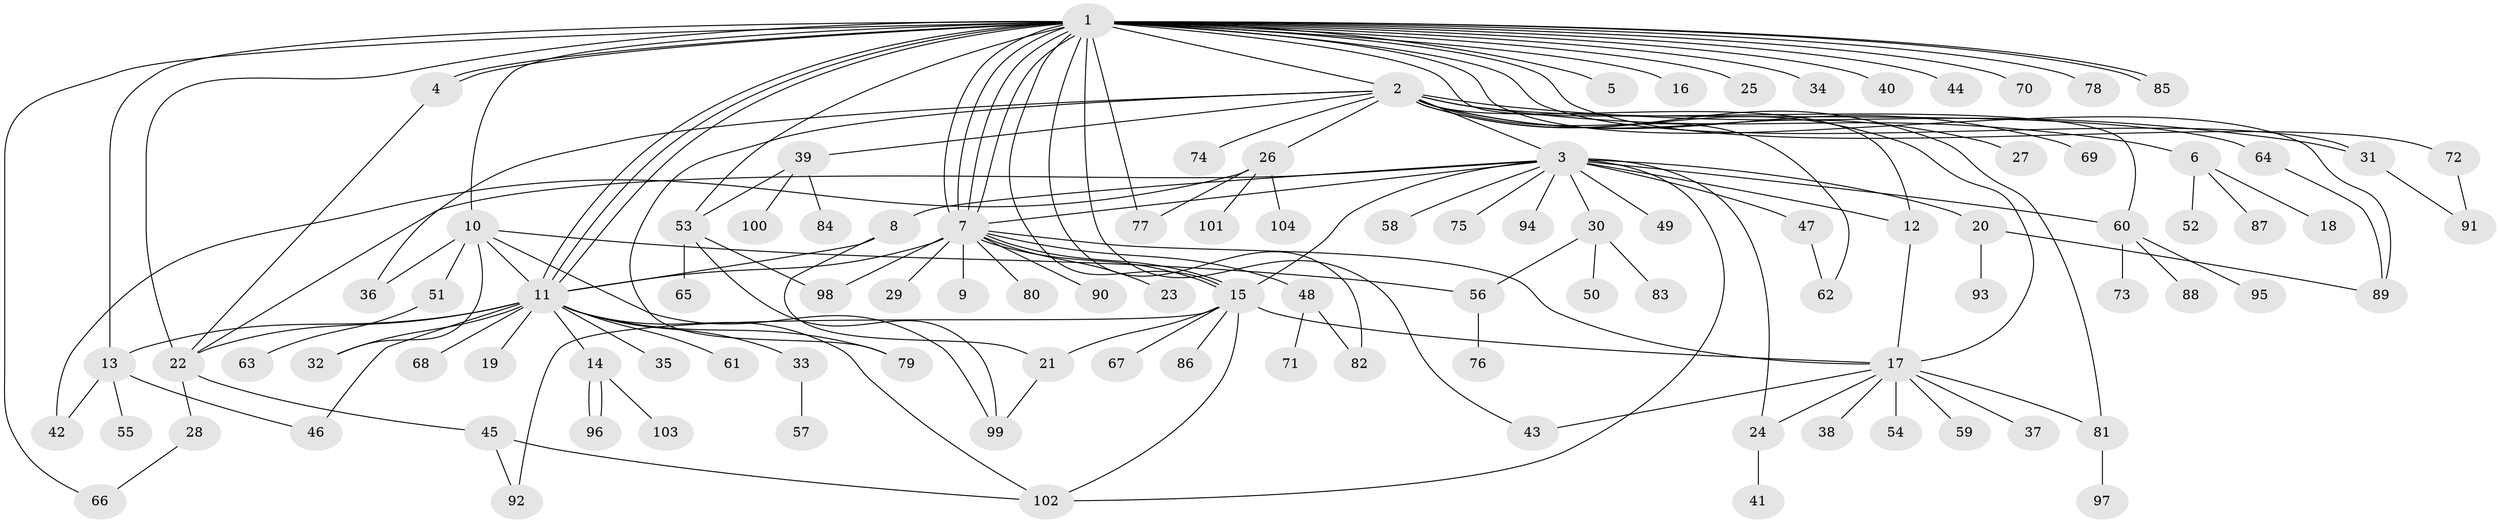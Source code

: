 // coarse degree distribution, {10: 0.0625, 13: 0.0625, 12: 0.03125, 1: 0.15625, 7: 0.09375, 5: 0.0625, 2: 0.3125, 3: 0.125, 4: 0.09375}
// Generated by graph-tools (version 1.1) at 2025/50/03/04/25 22:50:22]
// undirected, 104 vertices, 153 edges
graph export_dot {
  node [color=gray90,style=filled];
  1;
  2;
  3;
  4;
  5;
  6;
  7;
  8;
  9;
  10;
  11;
  12;
  13;
  14;
  15;
  16;
  17;
  18;
  19;
  20;
  21;
  22;
  23;
  24;
  25;
  26;
  27;
  28;
  29;
  30;
  31;
  32;
  33;
  34;
  35;
  36;
  37;
  38;
  39;
  40;
  41;
  42;
  43;
  44;
  45;
  46;
  47;
  48;
  49;
  50;
  51;
  52;
  53;
  54;
  55;
  56;
  57;
  58;
  59;
  60;
  61;
  62;
  63;
  64;
  65;
  66;
  67;
  68;
  69;
  70;
  71;
  72;
  73;
  74;
  75;
  76;
  77;
  78;
  79;
  80;
  81;
  82;
  83;
  84;
  85;
  86;
  87;
  88;
  89;
  90;
  91;
  92;
  93;
  94;
  95;
  96;
  97;
  98;
  99;
  100;
  101;
  102;
  103;
  104;
  1 -- 2;
  1 -- 4;
  1 -- 4;
  1 -- 5;
  1 -- 7;
  1 -- 7;
  1 -- 7;
  1 -- 7;
  1 -- 10;
  1 -- 11;
  1 -- 11;
  1 -- 11;
  1 -- 13;
  1 -- 15;
  1 -- 16;
  1 -- 22;
  1 -- 25;
  1 -- 31;
  1 -- 34;
  1 -- 40;
  1 -- 43;
  1 -- 44;
  1 -- 53;
  1 -- 60;
  1 -- 66;
  1 -- 70;
  1 -- 72;
  1 -- 77;
  1 -- 78;
  1 -- 82;
  1 -- 85;
  1 -- 85;
  1 -- 89;
  2 -- 3;
  2 -- 6;
  2 -- 12;
  2 -- 17;
  2 -- 26;
  2 -- 27;
  2 -- 31;
  2 -- 36;
  2 -- 39;
  2 -- 62;
  2 -- 64;
  2 -- 69;
  2 -- 74;
  2 -- 79;
  2 -- 81;
  3 -- 7;
  3 -- 8;
  3 -- 12;
  3 -- 15;
  3 -- 20;
  3 -- 22;
  3 -- 24;
  3 -- 30;
  3 -- 47;
  3 -- 49;
  3 -- 58;
  3 -- 60;
  3 -- 75;
  3 -- 94;
  3 -- 102;
  4 -- 22;
  6 -- 18;
  6 -- 52;
  6 -- 87;
  7 -- 9;
  7 -- 11;
  7 -- 15;
  7 -- 15;
  7 -- 17;
  7 -- 23;
  7 -- 29;
  7 -- 48;
  7 -- 80;
  7 -- 90;
  7 -- 98;
  8 -- 11;
  8 -- 21;
  10 -- 11;
  10 -- 32;
  10 -- 36;
  10 -- 51;
  10 -- 56;
  10 -- 99;
  11 -- 13;
  11 -- 14;
  11 -- 19;
  11 -- 22;
  11 -- 32;
  11 -- 33;
  11 -- 35;
  11 -- 46;
  11 -- 61;
  11 -- 68;
  11 -- 79;
  11 -- 102;
  12 -- 17;
  13 -- 42;
  13 -- 46;
  13 -- 55;
  14 -- 96;
  14 -- 96;
  14 -- 103;
  15 -- 17;
  15 -- 21;
  15 -- 67;
  15 -- 86;
  15 -- 92;
  15 -- 102;
  17 -- 24;
  17 -- 37;
  17 -- 38;
  17 -- 43;
  17 -- 54;
  17 -- 59;
  17 -- 81;
  20 -- 89;
  20 -- 93;
  21 -- 99;
  22 -- 28;
  22 -- 45;
  24 -- 41;
  26 -- 42;
  26 -- 77;
  26 -- 101;
  26 -- 104;
  28 -- 66;
  30 -- 50;
  30 -- 56;
  30 -- 83;
  31 -- 91;
  33 -- 57;
  39 -- 53;
  39 -- 84;
  39 -- 100;
  45 -- 92;
  45 -- 102;
  47 -- 62;
  48 -- 71;
  48 -- 82;
  51 -- 63;
  53 -- 65;
  53 -- 98;
  53 -- 99;
  56 -- 76;
  60 -- 73;
  60 -- 88;
  60 -- 95;
  64 -- 89;
  72 -- 91;
  81 -- 97;
}
